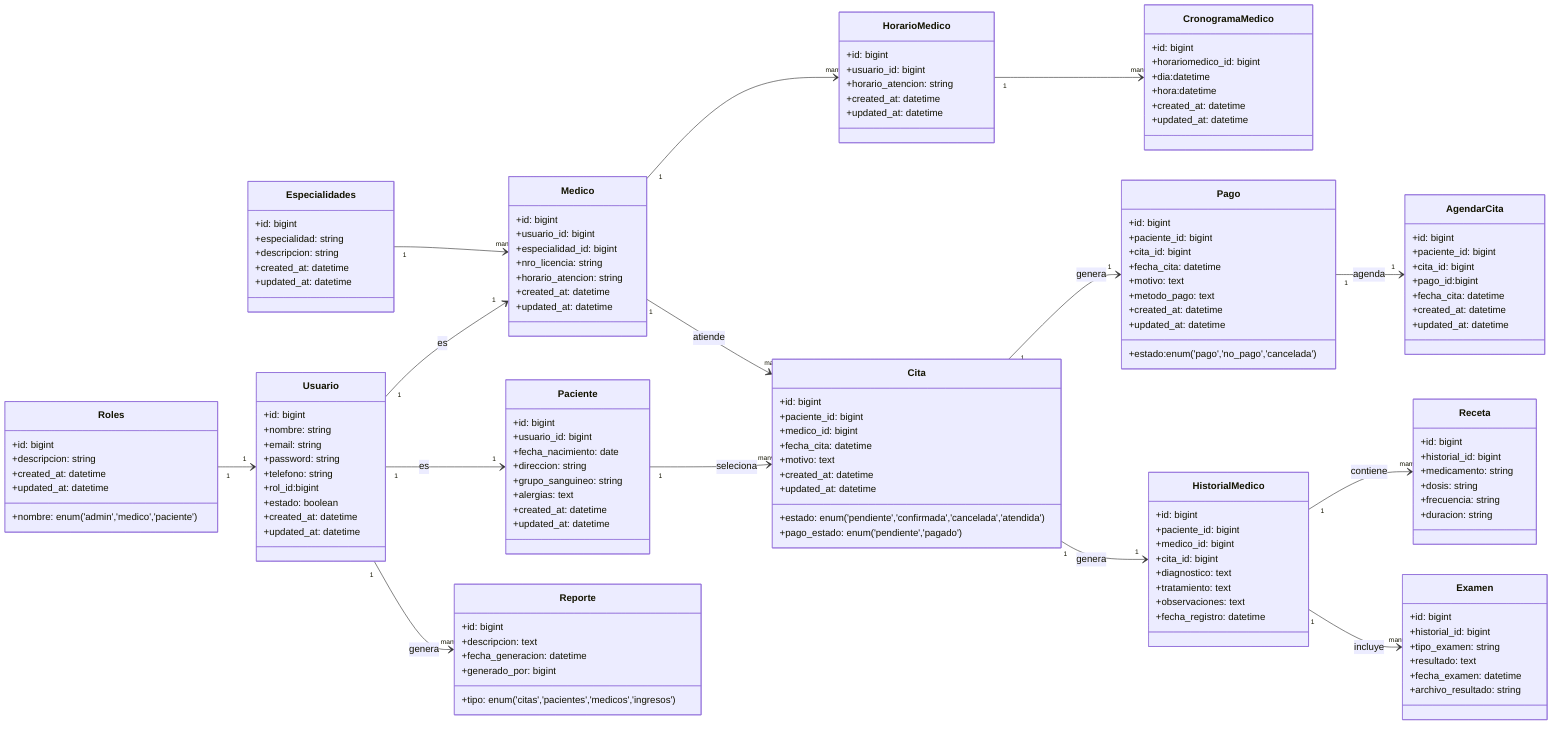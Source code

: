 classDiagram
direction LR
class Roles {
  +id: bigint
  +nombre: enum('admin','medico','paciente')
  +descripcion: string
  +created_at: datetime
  +updated_at: datetime
}
class Usuario {
  +id: bigint
  +nombre: string
  +email: string
  +password: string
  +telefono: string
  +rol_id:bigint
  +estado: boolean
  +created_at: datetime
  +updated_at: datetime
}
class Especialidades {
  +id: bigint
  +especialidad: string
  +descripcion: string
  +created_at: datetime
  +updated_at: datetime
}
class Medico {
  +id: bigint
  +usuario_id: bigint
  +especialidad_id: bigint
  +nro_licencia: string
  +horario_atencion: string
  +created_at: datetime
  +updated_at: datetime
}
class HorarioMedico{
  +id: bigint
  +usuario_id: bigint
  +horario_atencion: string
  +created_at: datetime
  +updated_at: datetime
}
class CronogramaMedico{
  +id: bigint
  +horariomedico_id: bigint
  +dia:datetime
  +hora:datetime
  +created_at: datetime
  +updated_at: datetime
}

class Paciente {
  +id: bigint
  +usuario_id: bigint
  +fecha_nacimiento: date
  +direccion: string
  +grupo_sanguineo: string
  +alergias: text
  +created_at: datetime
  +updated_at: datetime
}

class Cita {
  +id: bigint
  +paciente_id: bigint
  +medico_id: bigint
  +fecha_cita: datetime
  +motivo: text
  +estado: enum('pendiente','confirmada','cancelada','atendida')
  +pago_estado: enum('pendiente','pagado')
  +created_at: datetime
  +updated_at: datetime
}
class Pago {
  +id: bigint
  +paciente_id: bigint
  +cita_id: bigint
  +estado:enum('pago','no_pago','cancelada')
  +fecha_cita: datetime
  +motivo: text
  +metodo_pago: text
  +created_at: datetime
  +updated_at: datetime
}
class AgendarCita {
  +id: bigint
  +paciente_id: bigint
  +cita_id: bigint
  +pago_id:bigint
  +fecha_cita: datetime
  +created_at: datetime
  +updated_at: datetime
}

class HistorialMedico {
  +id: bigint
  +paciente_id: bigint
  +medico_id: bigint
  +cita_id: bigint
  +diagnostico: text
  +tratamiento: text
  +observaciones: text
  +fecha_registro: datetime
}

class Receta {
  +id: bigint
  +historial_id: bigint
  +medicamento: string
  +dosis: string
  +frecuencia: string
  +duracion: string
}

class Examen {
  +id: bigint
  +historial_id: bigint
  +tipo_examen: string
  +resultado: text
  +fecha_examen: datetime
  +archivo_resultado: string
}

class Reporte {
  +id: bigint
  +tipo: enum('citas','pacientes','medicos','ingresos')
  +descripcion: text
  +fecha_generacion: datetime
  +generado_por: bigint
}

Roles "1" --> "1" Usuario 
Usuario "1" --> "1" Medico : es
Usuario "1" --> "1" Paciente : es
Especialidades  "1" --> "many" Medico
Medico "1" --> "many"   HorarioMedico
HorarioMedico "1" --> "many"   CronogramaMedico
Paciente "1" --> "many" Cita : seleciona
Cita "1" --> "1" Pago:genera
Pago "1" --> "1" AgendarCita:agenda
Medico "1" --> "many" Cita : atiende
Cita "1" --> "1" HistorialMedico : genera
HistorialMedico "1" --> "many" Receta : contiene
HistorialMedico "1" --> "many" Examen : incluye
Usuario "1" --> "many" Reporte : genera